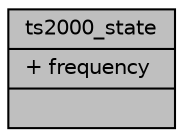 digraph "ts2000_state"
{
 // INTERACTIVE_SVG=YES
  edge [fontname="Helvetica",fontsize="10",labelfontname="Helvetica",labelfontsize="10"];
  node [fontname="Helvetica",fontsize="10",shape=record];
  Node1 [label="{ts2000_state\n|+ frequency\l|}",height=0.2,width=0.4,color="black", fillcolor="grey75", style="filled", fontcolor="black"];
}
